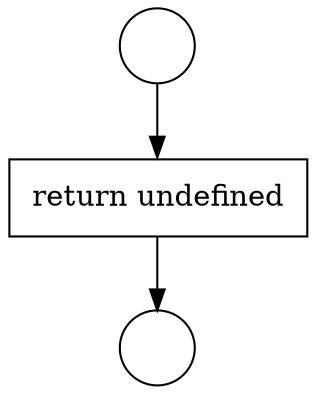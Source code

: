 digraph {
  node7096 [shape=circle label=" " color="black" fillcolor="white" style=filled]
  node7098 [shape=none, margin=0, label=<<font color="black">
    <table border="0" cellborder="1" cellspacing="0" cellpadding="10">
      <tr><td align="left">return undefined</td></tr>
    </table>
  </font>> color="black" fillcolor="white" style=filled]
  node7097 [shape=circle label=" " color="black" fillcolor="white" style=filled]
  node7096 -> node7098 [ color="black"]
  node7098 -> node7097 [ color="black"]
}
